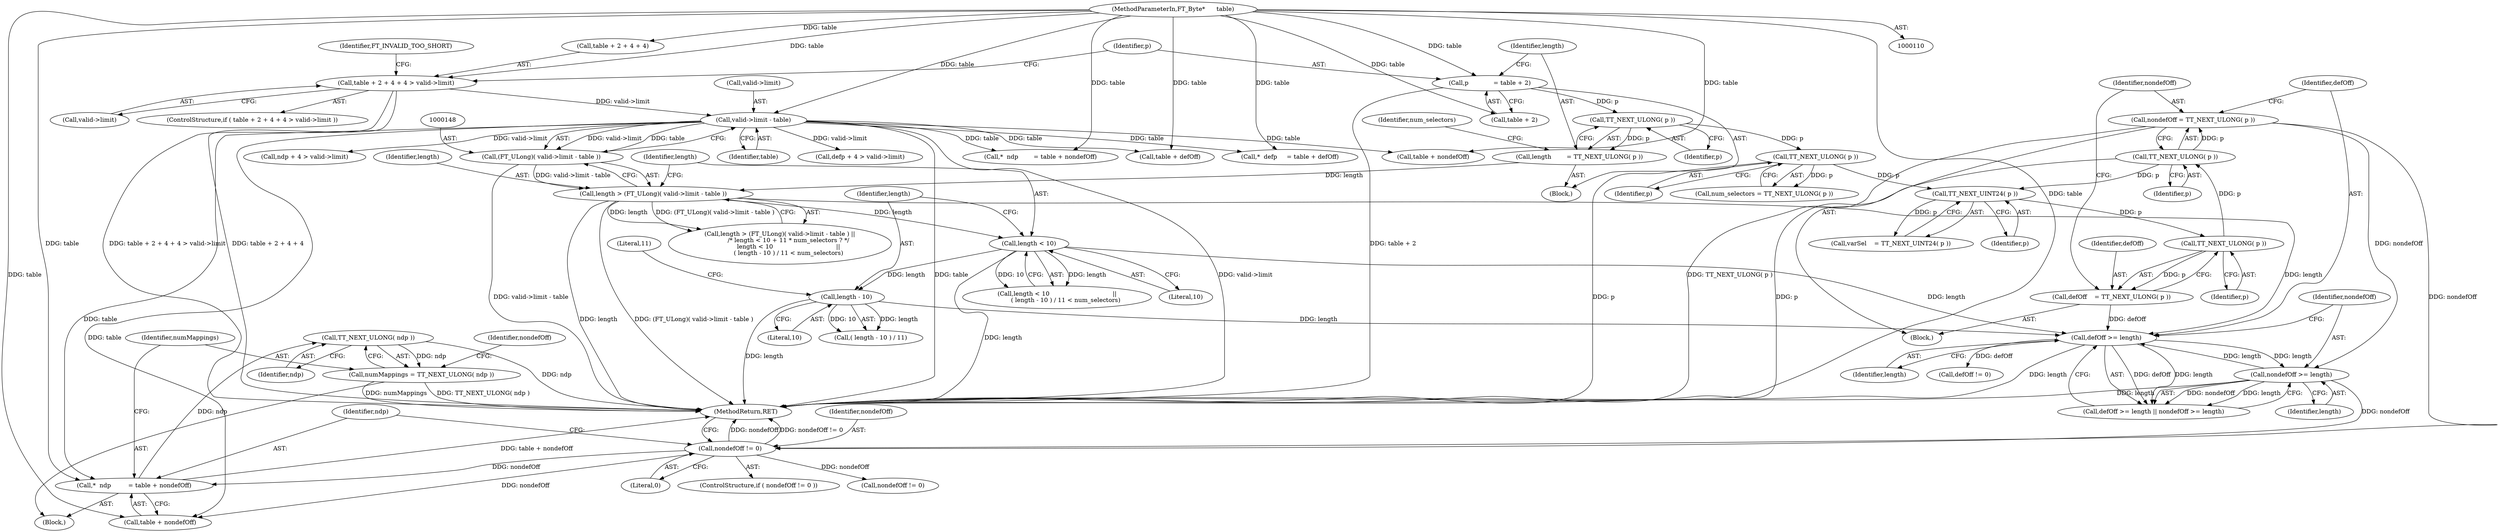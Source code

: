 digraph "0_savannah_57cbb8c148999ba8f14ed53435fc071ac9953afd@pointer" {
"1000292" [label="(Call,TT_NEXT_ULONG( ndp ))"];
"1000284" [label="(Call,*  ndp         = table + nondefOff)"];
"1000149" [label="(Call,valid->limit - table)"];
"1000118" [label="(Call,table + 2 + 4 + 4 > valid->limit)"];
"1000111" [label="(MethodParameterIn,FT_Byte*      table)"];
"1000279" [label="(Call,nondefOff != 0)"];
"1000193" [label="(Call,nondefOff = TT_NEXT_ULONG( p ))"];
"1000195" [label="(Call,TT_NEXT_ULONG( p ))"];
"1000190" [label="(Call,TT_NEXT_ULONG( p ))"];
"1000185" [label="(Call,TT_NEXT_UINT24( p ))"];
"1000141" [label="(Call,TT_NEXT_ULONG( p ))"];
"1000137" [label="(Call,TT_NEXT_ULONG( p ))"];
"1000130" [label="(Call,p             = table + 2)"];
"1000202" [label="(Call,nondefOff >= length)"];
"1000199" [label="(Call,defOff >= length)"];
"1000188" [label="(Call,defOff    = TT_NEXT_ULONG( p ))"];
"1000155" [label="(Call,length < 10)"];
"1000145" [label="(Call,length > (FT_ULong)( valid->limit - table ))"];
"1000135" [label="(Call,length        = TT_NEXT_ULONG( p ))"];
"1000147" [label="(Call,(FT_ULong)( valid->limit - table ))"];
"1000160" [label="(Call,length - 10)"];
"1000290" [label="(Call,numMappings = TT_NEXT_ULONG( ndp ))"];
"1000147" [label="(Call,(FT_ULong)( valid->limit - table ))"];
"1000312" [label="(Call,ndp + 4 > valid->limit)"];
"1000183" [label="(Call,varSel    = TT_NEXT_UINT24( p ))"];
"1000284" [label="(Call,*  ndp         = table + nondefOff)"];
"1000136" [label="(Identifier,length)"];
"1000203" [label="(Identifier,nondefOff)"];
"1000155" [label="(Call,length < 10)"];
"1000193" [label="(Call,nondefOff = TT_NEXT_ULONG( p ))"];
"1000186" [label="(Identifier,p)"];
"1000142" [label="(Identifier,p)"];
"1000292" [label="(Call,TT_NEXT_ULONG( ndp ))"];
"1000296" [label="(Identifier,nondefOff)"];
"1000190" [label="(Call,TT_NEXT_ULONG( p ))"];
"1000191" [label="(Identifier,p)"];
"1000281" [label="(Literal,0)"];
"1000278" [label="(ControlStructure,if ( nondefOff != 0 ))"];
"1000300" [label="(Call,*  ndp        = table + nondefOff)"];
"1000291" [label="(Identifier,numMappings)"];
"1000130" [label="(Call,p             = table + 2)"];
"1000145" [label="(Call,length > (FT_ULong)( valid->limit - table ))"];
"1000202" [label="(Call,nondefOff >= length)"];
"1000157" [label="(Literal,10)"];
"1000137" [label="(Call,TT_NEXT_ULONG( p ))"];
"1000111" [label="(MethodParameterIn,FT_Byte*      table)"];
"1000161" [label="(Identifier,length)"];
"1000149" [label="(Call,valid->limit - table)"];
"1000126" [label="(Call,valid->limit)"];
"1000138" [label="(Identifier,p)"];
"1000204" [label="(Identifier,length)"];
"1000159" [label="(Call,( length - 10 ) / 11)"];
"1000162" [label="(Literal,10)"];
"1000194" [label="(Identifier,nondefOff)"];
"1000131" [label="(Identifier,p)"];
"1000185" [label="(Call,TT_NEXT_UINT24( p ))"];
"1000285" [label="(Identifier,ndp)"];
"1000132" [label="(Call,table + 2)"];
"1000280" [label="(Identifier,nondefOff)"];
"1000222" [label="(Call,*  defp     = table + defOff)"];
"1000198" [label="(Call,defOff >= length || nondefOff >= length)"];
"1000189" [label="(Identifier,defOff)"];
"1000363" [label="(MethodReturn,RET)"];
"1000153" [label="(Identifier,table)"];
"1000129" [label="(Identifier,FT_INVALID_TOO_SHORT)"];
"1000279" [label="(Call,nondefOff != 0)"];
"1000282" [label="(Block,)"];
"1000200" [label="(Identifier,defOff)"];
"1000150" [label="(Call,valid->limit)"];
"1000135" [label="(Call,length        = TT_NEXT_ULONG( p ))"];
"1000201" [label="(Identifier,length)"];
"1000160" [label="(Call,length - 10)"];
"1000139" [label="(Call,num_selectors = TT_NEXT_ULONG( p ))"];
"1000144" [label="(Call,length > (FT_ULong)( valid->limit - table ) ||\n         /* length < 10 + 11 * num_selectors ? */\n         length < 10                                 ||\n         ( length - 10 ) / 11 < num_selectors)"];
"1000199" [label="(Call,defOff >= length)"];
"1000146" [label="(Identifier,length)"];
"1000163" [label="(Literal,11)"];
"1000293" [label="(Identifier,ndp)"];
"1000290" [label="(Call,numMappings = TT_NEXT_ULONG( ndp ))"];
"1000224" [label="(Call,table + defOff)"];
"1000119" [label="(Call,table + 2 + 4 + 4)"];
"1000195" [label="(Call,TT_NEXT_ULONG( p ))"];
"1000113" [label="(Block,)"];
"1000234" [label="(Call,defp + 4 > valid->limit)"];
"1000217" [label="(Call,defOff != 0)"];
"1000117" [label="(ControlStructure,if ( table + 2 + 4 + 4 > valid->limit ))"];
"1000188" [label="(Call,defOff    = TT_NEXT_ULONG( p ))"];
"1000140" [label="(Identifier,num_selectors)"];
"1000196" [label="(Identifier,p)"];
"1000181" [label="(Block,)"];
"1000156" [label="(Identifier,length)"];
"1000302" [label="(Call,table + nondefOff)"];
"1000154" [label="(Call,length < 10                                 ||\n         ( length - 10 ) / 11 < num_selectors)"];
"1000141" [label="(Call,TT_NEXT_ULONG( p ))"];
"1000295" [label="(Call,nondefOff != 0)"];
"1000118" [label="(Call,table + 2 + 4 + 4 > valid->limit)"];
"1000286" [label="(Call,table + nondefOff)"];
"1000292" -> "1000290"  [label="AST: "];
"1000292" -> "1000293"  [label="CFG: "];
"1000293" -> "1000292"  [label="AST: "];
"1000290" -> "1000292"  [label="CFG: "];
"1000292" -> "1000363"  [label="DDG: ndp"];
"1000292" -> "1000290"  [label="DDG: ndp"];
"1000284" -> "1000292"  [label="DDG: ndp"];
"1000284" -> "1000282"  [label="AST: "];
"1000284" -> "1000286"  [label="CFG: "];
"1000285" -> "1000284"  [label="AST: "];
"1000286" -> "1000284"  [label="AST: "];
"1000291" -> "1000284"  [label="CFG: "];
"1000284" -> "1000363"  [label="DDG: table + nondefOff"];
"1000149" -> "1000284"  [label="DDG: table"];
"1000111" -> "1000284"  [label="DDG: table"];
"1000279" -> "1000284"  [label="DDG: nondefOff"];
"1000149" -> "1000147"  [label="AST: "];
"1000149" -> "1000153"  [label="CFG: "];
"1000150" -> "1000149"  [label="AST: "];
"1000153" -> "1000149"  [label="AST: "];
"1000147" -> "1000149"  [label="CFG: "];
"1000149" -> "1000363"  [label="DDG: table"];
"1000149" -> "1000363"  [label="DDG: valid->limit"];
"1000149" -> "1000147"  [label="DDG: valid->limit"];
"1000149" -> "1000147"  [label="DDG: table"];
"1000118" -> "1000149"  [label="DDG: valid->limit"];
"1000111" -> "1000149"  [label="DDG: table"];
"1000149" -> "1000222"  [label="DDG: table"];
"1000149" -> "1000224"  [label="DDG: table"];
"1000149" -> "1000234"  [label="DDG: valid->limit"];
"1000149" -> "1000286"  [label="DDG: table"];
"1000149" -> "1000300"  [label="DDG: table"];
"1000149" -> "1000302"  [label="DDG: table"];
"1000149" -> "1000312"  [label="DDG: valid->limit"];
"1000118" -> "1000117"  [label="AST: "];
"1000118" -> "1000126"  [label="CFG: "];
"1000119" -> "1000118"  [label="AST: "];
"1000126" -> "1000118"  [label="AST: "];
"1000129" -> "1000118"  [label="CFG: "];
"1000131" -> "1000118"  [label="CFG: "];
"1000118" -> "1000363"  [label="DDG: table + 2 + 4 + 4 > valid->limit"];
"1000118" -> "1000363"  [label="DDG: table + 2 + 4 + 4"];
"1000111" -> "1000118"  [label="DDG: table"];
"1000111" -> "1000110"  [label="AST: "];
"1000111" -> "1000363"  [label="DDG: table"];
"1000111" -> "1000119"  [label="DDG: table"];
"1000111" -> "1000130"  [label="DDG: table"];
"1000111" -> "1000132"  [label="DDG: table"];
"1000111" -> "1000222"  [label="DDG: table"];
"1000111" -> "1000224"  [label="DDG: table"];
"1000111" -> "1000286"  [label="DDG: table"];
"1000111" -> "1000300"  [label="DDG: table"];
"1000111" -> "1000302"  [label="DDG: table"];
"1000279" -> "1000278"  [label="AST: "];
"1000279" -> "1000281"  [label="CFG: "];
"1000280" -> "1000279"  [label="AST: "];
"1000281" -> "1000279"  [label="AST: "];
"1000285" -> "1000279"  [label="CFG: "];
"1000363" -> "1000279"  [label="CFG: "];
"1000279" -> "1000363"  [label="DDG: nondefOff"];
"1000279" -> "1000363"  [label="DDG: nondefOff != 0"];
"1000193" -> "1000279"  [label="DDG: nondefOff"];
"1000202" -> "1000279"  [label="DDG: nondefOff"];
"1000279" -> "1000286"  [label="DDG: nondefOff"];
"1000279" -> "1000295"  [label="DDG: nondefOff"];
"1000193" -> "1000181"  [label="AST: "];
"1000193" -> "1000195"  [label="CFG: "];
"1000194" -> "1000193"  [label="AST: "];
"1000195" -> "1000193"  [label="AST: "];
"1000200" -> "1000193"  [label="CFG: "];
"1000193" -> "1000363"  [label="DDG: TT_NEXT_ULONG( p )"];
"1000195" -> "1000193"  [label="DDG: p"];
"1000193" -> "1000202"  [label="DDG: nondefOff"];
"1000195" -> "1000196"  [label="CFG: "];
"1000196" -> "1000195"  [label="AST: "];
"1000195" -> "1000363"  [label="DDG: p"];
"1000195" -> "1000185"  [label="DDG: p"];
"1000190" -> "1000195"  [label="DDG: p"];
"1000190" -> "1000188"  [label="AST: "];
"1000190" -> "1000191"  [label="CFG: "];
"1000191" -> "1000190"  [label="AST: "];
"1000188" -> "1000190"  [label="CFG: "];
"1000190" -> "1000188"  [label="DDG: p"];
"1000185" -> "1000190"  [label="DDG: p"];
"1000185" -> "1000183"  [label="AST: "];
"1000185" -> "1000186"  [label="CFG: "];
"1000186" -> "1000185"  [label="AST: "];
"1000183" -> "1000185"  [label="CFG: "];
"1000185" -> "1000183"  [label="DDG: p"];
"1000141" -> "1000185"  [label="DDG: p"];
"1000141" -> "1000139"  [label="AST: "];
"1000141" -> "1000142"  [label="CFG: "];
"1000142" -> "1000141"  [label="AST: "];
"1000139" -> "1000141"  [label="CFG: "];
"1000141" -> "1000363"  [label="DDG: p"];
"1000141" -> "1000139"  [label="DDG: p"];
"1000137" -> "1000141"  [label="DDG: p"];
"1000137" -> "1000135"  [label="AST: "];
"1000137" -> "1000138"  [label="CFG: "];
"1000138" -> "1000137"  [label="AST: "];
"1000135" -> "1000137"  [label="CFG: "];
"1000137" -> "1000135"  [label="DDG: p"];
"1000130" -> "1000137"  [label="DDG: p"];
"1000130" -> "1000113"  [label="AST: "];
"1000130" -> "1000132"  [label="CFG: "];
"1000131" -> "1000130"  [label="AST: "];
"1000132" -> "1000130"  [label="AST: "];
"1000136" -> "1000130"  [label="CFG: "];
"1000130" -> "1000363"  [label="DDG: table + 2"];
"1000202" -> "1000198"  [label="AST: "];
"1000202" -> "1000204"  [label="CFG: "];
"1000203" -> "1000202"  [label="AST: "];
"1000204" -> "1000202"  [label="AST: "];
"1000198" -> "1000202"  [label="CFG: "];
"1000202" -> "1000363"  [label="DDG: length"];
"1000202" -> "1000199"  [label="DDG: length"];
"1000202" -> "1000198"  [label="DDG: nondefOff"];
"1000202" -> "1000198"  [label="DDG: length"];
"1000199" -> "1000202"  [label="DDG: length"];
"1000199" -> "1000198"  [label="AST: "];
"1000199" -> "1000201"  [label="CFG: "];
"1000200" -> "1000199"  [label="AST: "];
"1000201" -> "1000199"  [label="AST: "];
"1000203" -> "1000199"  [label="CFG: "];
"1000198" -> "1000199"  [label="CFG: "];
"1000199" -> "1000363"  [label="DDG: length"];
"1000199" -> "1000198"  [label="DDG: defOff"];
"1000199" -> "1000198"  [label="DDG: length"];
"1000188" -> "1000199"  [label="DDG: defOff"];
"1000155" -> "1000199"  [label="DDG: length"];
"1000145" -> "1000199"  [label="DDG: length"];
"1000160" -> "1000199"  [label="DDG: length"];
"1000199" -> "1000217"  [label="DDG: defOff"];
"1000188" -> "1000181"  [label="AST: "];
"1000189" -> "1000188"  [label="AST: "];
"1000194" -> "1000188"  [label="CFG: "];
"1000155" -> "1000154"  [label="AST: "];
"1000155" -> "1000157"  [label="CFG: "];
"1000156" -> "1000155"  [label="AST: "];
"1000157" -> "1000155"  [label="AST: "];
"1000161" -> "1000155"  [label="CFG: "];
"1000154" -> "1000155"  [label="CFG: "];
"1000155" -> "1000363"  [label="DDG: length"];
"1000155" -> "1000154"  [label="DDG: length"];
"1000155" -> "1000154"  [label="DDG: 10"];
"1000145" -> "1000155"  [label="DDG: length"];
"1000155" -> "1000160"  [label="DDG: length"];
"1000145" -> "1000144"  [label="AST: "];
"1000145" -> "1000147"  [label="CFG: "];
"1000146" -> "1000145"  [label="AST: "];
"1000147" -> "1000145"  [label="AST: "];
"1000156" -> "1000145"  [label="CFG: "];
"1000144" -> "1000145"  [label="CFG: "];
"1000145" -> "1000363"  [label="DDG: length"];
"1000145" -> "1000363"  [label="DDG: (FT_ULong)( valid->limit - table )"];
"1000145" -> "1000144"  [label="DDG: length"];
"1000145" -> "1000144"  [label="DDG: (FT_ULong)( valid->limit - table )"];
"1000135" -> "1000145"  [label="DDG: length"];
"1000147" -> "1000145"  [label="DDG: valid->limit - table"];
"1000135" -> "1000113"  [label="AST: "];
"1000136" -> "1000135"  [label="AST: "];
"1000140" -> "1000135"  [label="CFG: "];
"1000148" -> "1000147"  [label="AST: "];
"1000147" -> "1000363"  [label="DDG: valid->limit - table"];
"1000160" -> "1000159"  [label="AST: "];
"1000160" -> "1000162"  [label="CFG: "];
"1000161" -> "1000160"  [label="AST: "];
"1000162" -> "1000160"  [label="AST: "];
"1000163" -> "1000160"  [label="CFG: "];
"1000160" -> "1000363"  [label="DDG: length"];
"1000160" -> "1000159"  [label="DDG: length"];
"1000160" -> "1000159"  [label="DDG: 10"];
"1000290" -> "1000282"  [label="AST: "];
"1000291" -> "1000290"  [label="AST: "];
"1000296" -> "1000290"  [label="CFG: "];
"1000290" -> "1000363"  [label="DDG: numMappings"];
"1000290" -> "1000363"  [label="DDG: TT_NEXT_ULONG( ndp )"];
}
